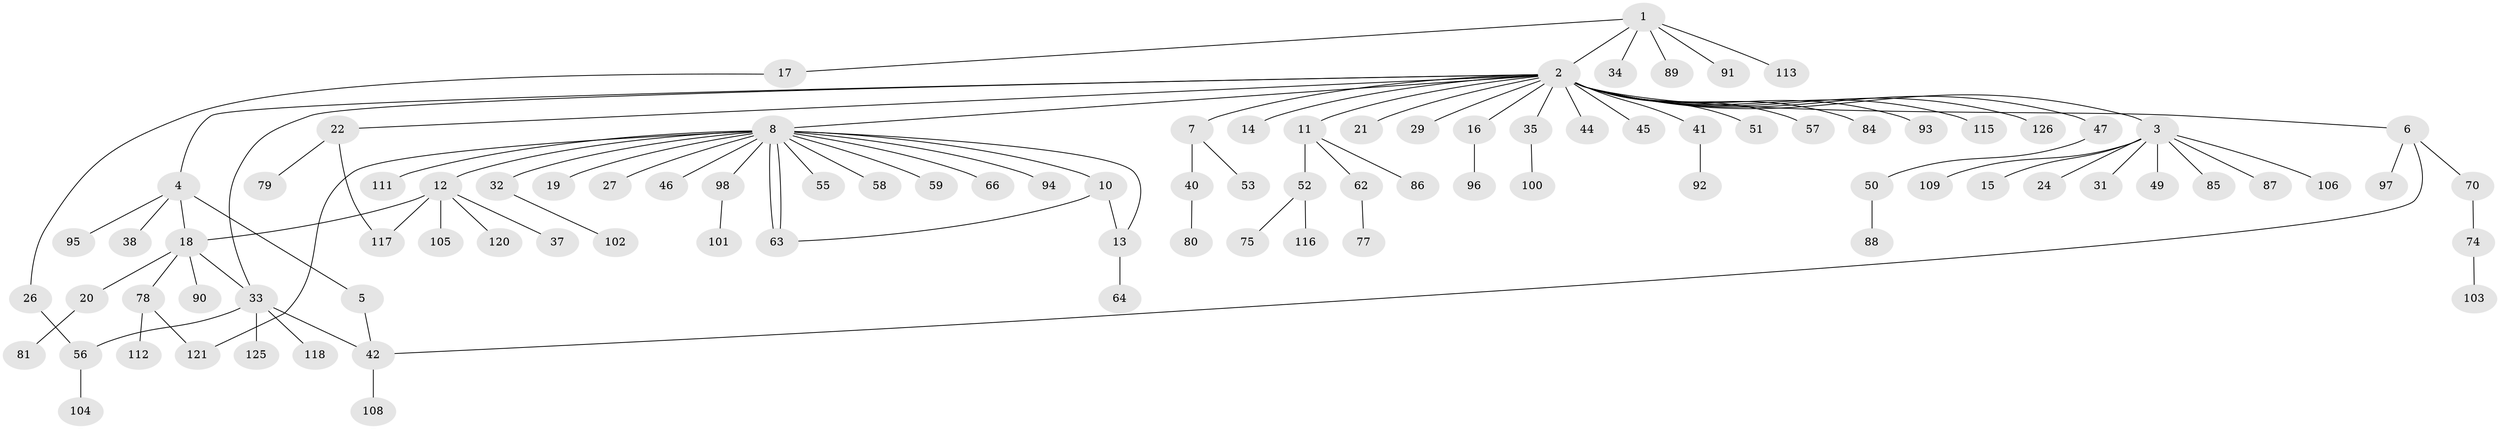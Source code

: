 // original degree distribution, {7: 0.007874015748031496, 23: 0.007874015748031496, 10: 0.007874015748031496, 6: 0.023622047244094488, 2: 0.1968503937007874, 5: 0.023622047244094488, 4: 0.031496062992125984, 19: 0.007874015748031496, 1: 0.5905511811023622, 3: 0.10236220472440945}
// Generated by graph-tools (version 1.1) at 2025/11/02/27/25 16:11:11]
// undirected, 96 vertices, 105 edges
graph export_dot {
graph [start="1"]
  node [color=gray90,style=filled];
  1 [super="+60"];
  2 [super="+36"];
  3 [super="+72"];
  4 [super="+39"];
  5 [super="+73"];
  6 [super="+23"];
  7 [super="+30"];
  8 [super="+9"];
  10;
  11;
  12 [super="+61"];
  13 [super="+65"];
  14;
  15;
  16 [super="+48"];
  17;
  18 [super="+107"];
  19 [super="+28"];
  20;
  21;
  22;
  24 [super="+25"];
  26;
  27;
  29;
  31;
  32;
  33 [super="+43"];
  34;
  35 [super="+68"];
  37;
  38;
  40 [super="+69"];
  41;
  42 [super="+71"];
  44;
  45;
  46;
  47;
  49 [super="+82"];
  50 [super="+76"];
  51;
  52 [super="+54"];
  53;
  55;
  56 [super="+99"];
  57;
  58;
  59;
  62;
  63 [super="+67"];
  64;
  66;
  70;
  74 [super="+127"];
  75;
  77;
  78 [super="+83"];
  79 [super="+124"];
  80;
  81;
  84;
  85;
  86;
  87;
  88;
  89;
  90;
  91;
  92 [super="+114"];
  93;
  94;
  95 [super="+123"];
  96;
  97 [super="+110"];
  98;
  100;
  101;
  102;
  103;
  104;
  105;
  106;
  108 [super="+119"];
  109;
  111;
  112;
  113;
  115;
  116;
  117;
  118;
  120;
  121 [super="+122"];
  125;
  126;
  1 -- 2;
  1 -- 17;
  1 -- 34;
  1 -- 89;
  1 -- 91;
  1 -- 113;
  2 -- 3;
  2 -- 4;
  2 -- 6;
  2 -- 7;
  2 -- 8;
  2 -- 11;
  2 -- 14;
  2 -- 16;
  2 -- 21;
  2 -- 22;
  2 -- 29;
  2 -- 33;
  2 -- 35;
  2 -- 41;
  2 -- 45;
  2 -- 47;
  2 -- 51;
  2 -- 57;
  2 -- 84;
  2 -- 93;
  2 -- 115;
  2 -- 44;
  2 -- 126;
  3 -- 15;
  3 -- 24;
  3 -- 31;
  3 -- 49;
  3 -- 85;
  3 -- 87;
  3 -- 106;
  3 -- 109;
  4 -- 5;
  4 -- 18;
  4 -- 38;
  4 -- 95;
  5 -- 42;
  6 -- 42;
  6 -- 70;
  6 -- 97;
  7 -- 40;
  7 -- 53;
  8 -- 10;
  8 -- 12;
  8 -- 13;
  8 -- 19;
  8 -- 27;
  8 -- 32;
  8 -- 46;
  8 -- 55;
  8 -- 58;
  8 -- 59;
  8 -- 63;
  8 -- 63;
  8 -- 66;
  8 -- 94;
  8 -- 98;
  8 -- 111;
  8 -- 121;
  10 -- 63;
  10 -- 13;
  11 -- 52;
  11 -- 62;
  11 -- 86;
  12 -- 37;
  12 -- 105;
  12 -- 117;
  12 -- 120;
  12 -- 18;
  13 -- 64;
  16 -- 96;
  17 -- 26;
  18 -- 20;
  18 -- 78;
  18 -- 90;
  18 -- 33;
  20 -- 81;
  22 -- 79;
  22 -- 117;
  26 -- 56;
  32 -- 102;
  33 -- 42;
  33 -- 118;
  33 -- 125;
  33 -- 56;
  35 -- 100;
  40 -- 80;
  41 -- 92;
  42 -- 108;
  47 -- 50;
  50 -- 88;
  52 -- 116;
  52 -- 75;
  56 -- 104;
  62 -- 77;
  70 -- 74;
  74 -- 103;
  78 -- 112;
  78 -- 121;
  98 -- 101;
}
